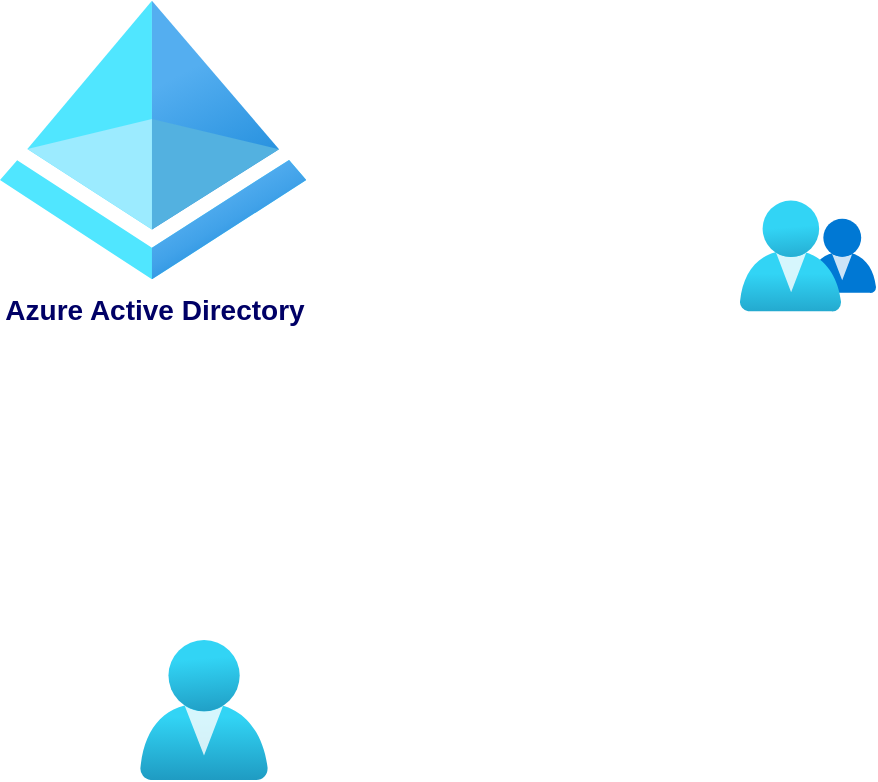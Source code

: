 <mxfile version="26.2.13">
  <diagram name="Page-1" id="gjRwArojgZYYIki9WDUN">
    <mxGraphModel dx="1420" dy="786" grid="1" gridSize="10" guides="1" tooltips="1" connect="1" arrows="1" fold="1" page="1" pageScale="1" pageWidth="850" pageHeight="1100" math="0" shadow="0">
      <root>
        <mxCell id="0" />
        <mxCell id="1" parent="0" />
        <mxCell id="b-p4U6EYxs2qN4ZGOnnN-1" value="&lt;b&gt;&lt;font style=&quot;font-size: 14px; color: rgb(0, 0, 102);&quot;&gt;Azure Active Directory&lt;/font&gt;&lt;/b&gt;" style="image;aspect=fixed;html=1;points=[];align=center;fontSize=12;image=img/lib/azure2/identity/Azure_Active_Directory.svg;" vertex="1" parent="1">
          <mxGeometry x="170" y="120" width="153.13" height="140" as="geometry" />
        </mxCell>
        <mxCell id="b-p4U6EYxs2qN4ZGOnnN-2" value="" style="image;aspect=fixed;html=1;points=[];align=center;fontSize=12;image=img/lib/azure2/identity/Groups.svg;" vertex="1" parent="1">
          <mxGeometry x="540" y="220" width="68" height="56.0" as="geometry" />
        </mxCell>
        <mxCell id="b-p4U6EYxs2qN4ZGOnnN-3" value="" style="image;aspect=fixed;html=1;points=[];align=center;fontSize=12;image=img/lib/azure2/identity/Users.svg;" vertex="1" parent="1">
          <mxGeometry x="240" y="440" width="64" height="70" as="geometry" />
        </mxCell>
      </root>
    </mxGraphModel>
  </diagram>
</mxfile>
